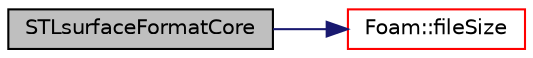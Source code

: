 digraph "STLsurfaceFormatCore"
{
  bgcolor="transparent";
  edge [fontname="Helvetica",fontsize="10",labelfontname="Helvetica",labelfontsize="10"];
  node [fontname="Helvetica",fontsize="10",shape=record];
  rankdir="LR";
  Node1 [label="STLsurfaceFormatCore",height=0.2,width=0.4,color="black", fillcolor="grey75", style="filled", fontcolor="black"];
  Node1 -> Node2 [color="midnightblue",fontsize="10",style="solid",fontname="Helvetica"];
  Node2 [label="Foam::fileSize",height=0.2,width=0.4,color="red",URL="$a10974.html#af0608ef5b036797cbbf5d8b5b1b70f1c",tooltip="Return size of file. "];
}
